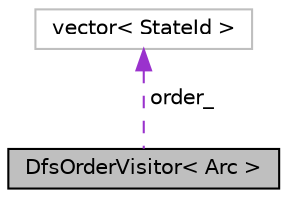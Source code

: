 digraph "DfsOrderVisitor&lt; Arc &gt;"
{
  edge [fontname="Helvetica",fontsize="10",labelfontname="Helvetica",labelfontsize="10"];
  node [fontname="Helvetica",fontsize="10",shape=record];
  Node1 [label="DfsOrderVisitor\< Arc \>",height=0.2,width=0.4,color="black", fillcolor="grey75", style="filled", fontcolor="black"];
  Node2 -> Node1 [dir="back",color="darkorchid3",fontsize="10",style="dashed",label=" order_" ,fontname="Helvetica"];
  Node2 [label="vector\< StateId \>",height=0.2,width=0.4,color="grey75", fillcolor="white", style="filled"];
}

